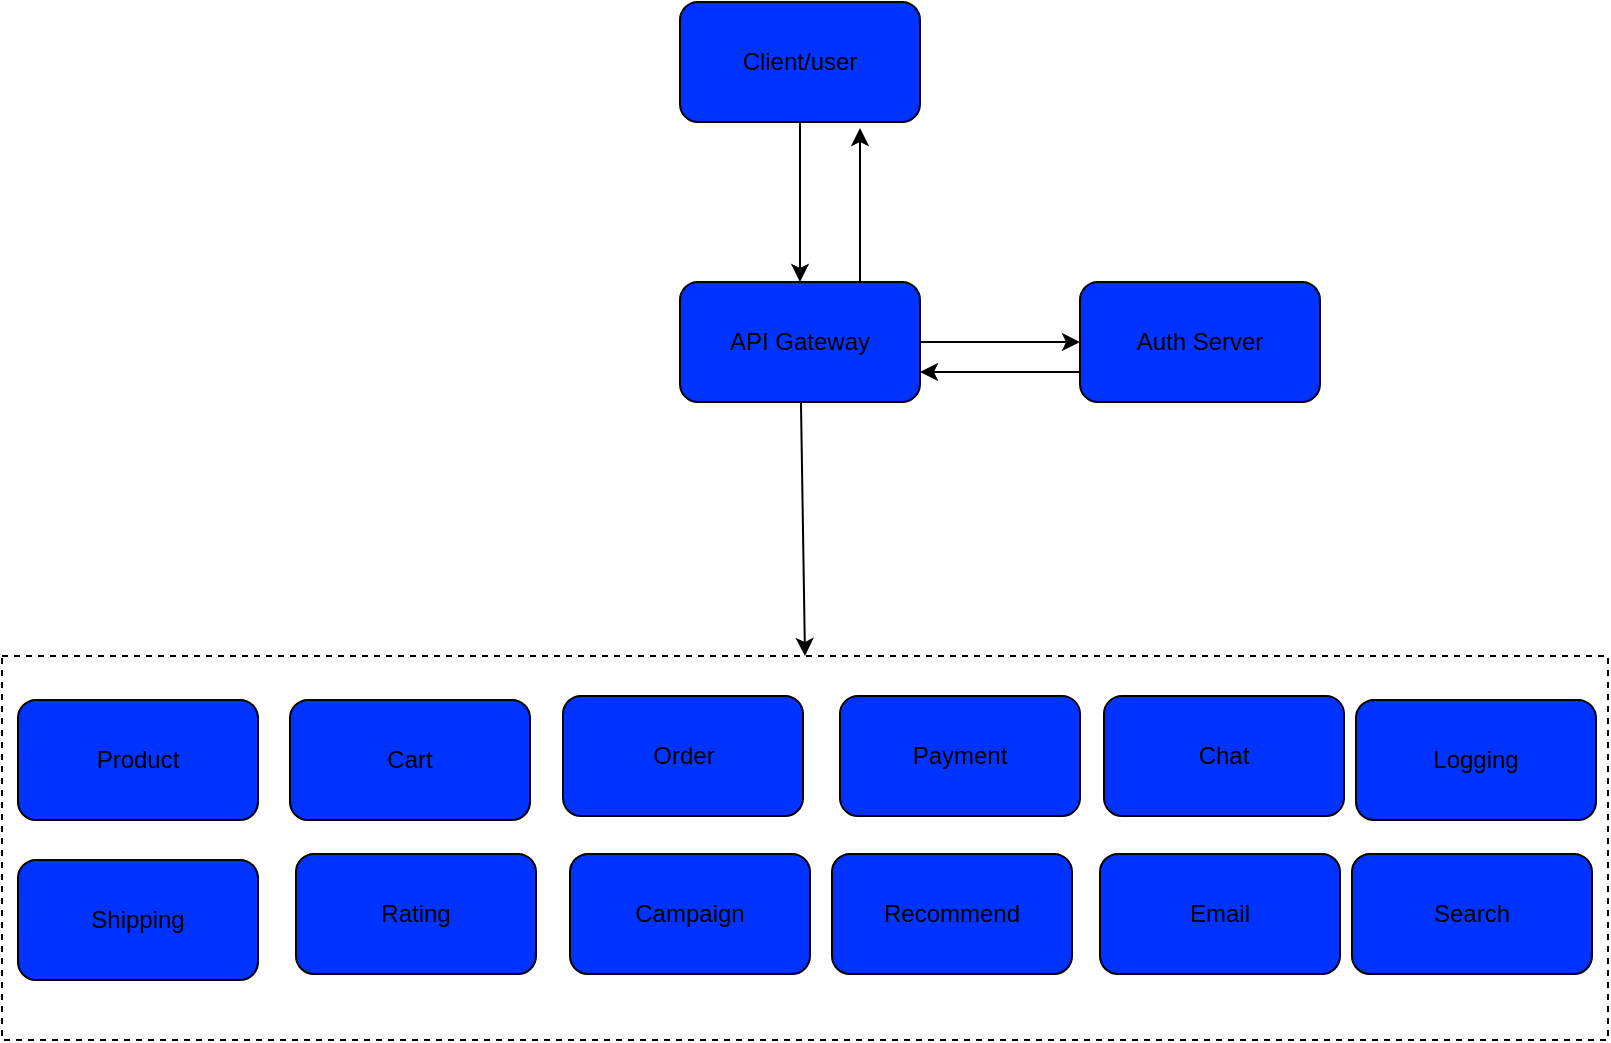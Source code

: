 <mxfile>
    <diagram id="0y5TyTM63pMypGJoK41a" name="Page-1">
        <mxGraphModel dx="1007" dy="830" grid="0" gridSize="10" guides="1" tooltips="1" connect="1" arrows="1" fold="1" page="1" pageScale="1" pageWidth="850" pageHeight="1100" background="#ffffff" math="0" shadow="0">
            <root>
                <mxCell id="0"/>
                <mxCell id="1" parent="0"/>
                <mxCell id="4" value="" style="edgeStyle=none;html=1;strokeColor=#000;" edge="1" parent="1" source="2" target="3">
                    <mxGeometry relative="1" as="geometry"/>
                </mxCell>
                <mxCell id="2" value="Client/user" style="rounded=1;whiteSpace=wrap;html=1;fillColor=#0033FF;" vertex="1" parent="1">
                    <mxGeometry x="349" y="28" width="120" height="60" as="geometry"/>
                </mxCell>
                <mxCell id="6" value="" style="edgeStyle=none;html=1;strokeColor=#000;" edge="1" parent="1" source="3" target="5">
                    <mxGeometry relative="1" as="geometry"/>
                </mxCell>
                <mxCell id="8" style="edgeStyle=none;html=1;exitX=0.75;exitY=0;exitDx=0;exitDy=0;strokeColor=#000;" edge="1" parent="1" source="3">
                    <mxGeometry relative="1" as="geometry">
                        <mxPoint x="439" y="91" as="targetPoint"/>
                    </mxGeometry>
                </mxCell>
                <mxCell id="36" style="edgeStyle=none;html=1;entryX=0.5;entryY=0;entryDx=0;entryDy=0;strokeColor=#000;" edge="1" parent="1" source="3" target="9">
                    <mxGeometry relative="1" as="geometry"/>
                </mxCell>
                <mxCell id="3" value="API Gateway" style="rounded=1;whiteSpace=wrap;html=1;fillColor=#0033FF;" vertex="1" parent="1">
                    <mxGeometry x="349" y="168" width="120" height="60" as="geometry"/>
                </mxCell>
                <mxCell id="7" style="edgeStyle=none;html=1;exitX=0;exitY=0.75;exitDx=0;exitDy=0;entryX=1;entryY=0.75;entryDx=0;entryDy=0;strokeColor=#000;" edge="1" parent="1" source="5" target="3">
                    <mxGeometry relative="1" as="geometry"/>
                </mxCell>
                <mxCell id="5" value="Auth Server" style="rounded=1;whiteSpace=wrap;html=1;fillColor=#0033FF;" vertex="1" parent="1">
                    <mxGeometry x="549" y="168" width="120" height="60" as="geometry"/>
                </mxCell>
                <mxCell id="9" value="" style="rounded=0;whiteSpace=wrap;html=1;labelBackgroundColor=#670FFF;fillColor=#fff;strokeWidth=1;strokeColor=#000;dashed=1;" vertex="1" parent="1">
                    <mxGeometry x="10" y="355" width="803" height="192" as="geometry"/>
                </mxCell>
                <mxCell id="15" value="Product" style="rounded=1;whiteSpace=wrap;html=1;fillColor=#0033FF;" vertex="1" parent="1">
                    <mxGeometry x="18" y="377" width="120" height="60" as="geometry"/>
                </mxCell>
                <mxCell id="16" value="Cart" style="rounded=1;whiteSpace=wrap;html=1;fillColor=#0033FF;" vertex="1" parent="1">
                    <mxGeometry x="154" y="377" width="120" height="60" as="geometry"/>
                </mxCell>
                <mxCell id="17" value="Email" style="rounded=1;whiteSpace=wrap;html=1;fillColor=#0033FF;" vertex="1" parent="1">
                    <mxGeometry x="559" y="454" width="120" height="60" as="geometry"/>
                </mxCell>
                <mxCell id="18" value="Order" style="rounded=1;whiteSpace=wrap;html=1;fillColor=#0033FF;" vertex="1" parent="1">
                    <mxGeometry x="290.5" y="375" width="120" height="60" as="geometry"/>
                </mxCell>
                <mxCell id="19" value="Payment" style="rounded=1;whiteSpace=wrap;html=1;fillColor=#0033FF;" vertex="1" parent="1">
                    <mxGeometry x="429" y="375" width="120" height="60" as="geometry"/>
                </mxCell>
                <mxCell id="20" value="Shipping" style="rounded=1;whiteSpace=wrap;html=1;fillColor=#0033FF;" vertex="1" parent="1">
                    <mxGeometry x="18" y="457" width="120" height="60" as="geometry"/>
                </mxCell>
                <mxCell id="22" value="Chat" style="rounded=1;whiteSpace=wrap;html=1;fillColor=#0033FF;" vertex="1" parent="1">
                    <mxGeometry x="561" y="375" width="120" height="60" as="geometry"/>
                </mxCell>
                <mxCell id="23" value="Rating" style="rounded=1;whiteSpace=wrap;html=1;fillColor=#0033FF;" vertex="1" parent="1">
                    <mxGeometry x="157" y="454" width="120" height="60" as="geometry"/>
                </mxCell>
                <mxCell id="24" value="Campaign" style="rounded=1;whiteSpace=wrap;html=1;fillColor=#0033FF;" vertex="1" parent="1">
                    <mxGeometry x="294" y="454" width="120" height="60" as="geometry"/>
                </mxCell>
                <mxCell id="25" value="Recommend" style="rounded=1;whiteSpace=wrap;html=1;fillColor=#0033FF;" vertex="1" parent="1">
                    <mxGeometry x="425" y="454" width="120" height="60" as="geometry"/>
                </mxCell>
                <mxCell id="28" value="Logging" style="rounded=1;whiteSpace=wrap;html=1;fillColor=#0033FF;" vertex="1" parent="1">
                    <mxGeometry x="687" y="377" width="120" height="60" as="geometry"/>
                </mxCell>
                <mxCell id="35" value="Search" style="rounded=1;whiteSpace=wrap;html=1;fillColor=#0033FF;" vertex="1" parent="1">
                    <mxGeometry x="685" y="454" width="120" height="60" as="geometry"/>
                </mxCell>
            </root>
        </mxGraphModel>
    </diagram>
</mxfile>